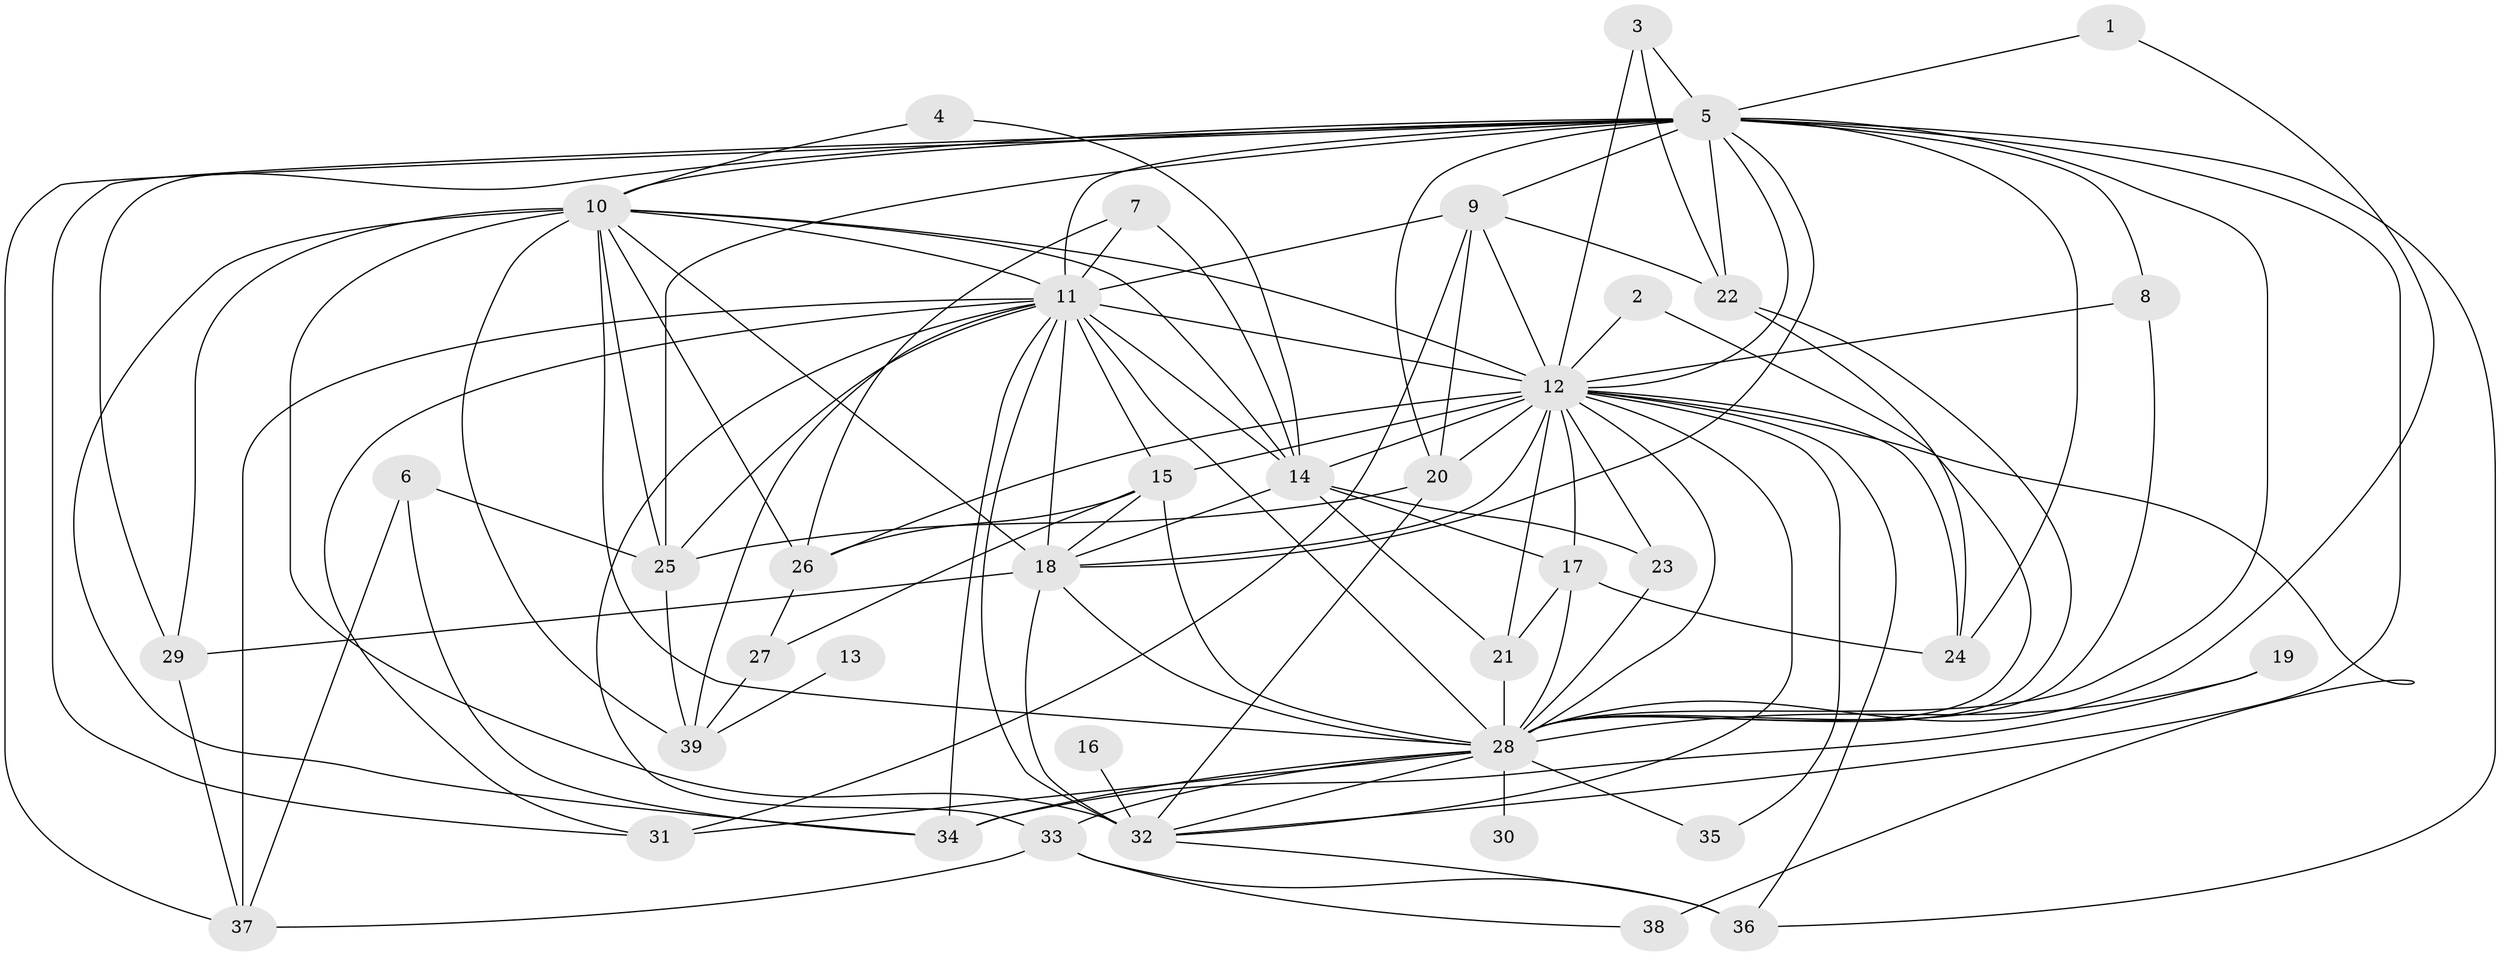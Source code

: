 // original degree distribution, {21: 0.020833333333333332, 18: 0.010416666666666666, 27: 0.020833333333333332, 16: 0.020833333333333332, 17: 0.010416666666666666, 13: 0.010416666666666666, 15: 0.010416666666666666, 2: 0.5416666666666666, 3: 0.16666666666666666, 5: 0.0625, 9: 0.010416666666666666, 4: 0.08333333333333333, 7: 0.020833333333333332, 6: 0.010416666666666666}
// Generated by graph-tools (version 1.1) at 2025/36/03/04/25 23:36:27]
// undirected, 39 vertices, 113 edges
graph export_dot {
  node [color=gray90,style=filled];
  1;
  2;
  3;
  4;
  5;
  6;
  7;
  8;
  9;
  10;
  11;
  12;
  13;
  14;
  15;
  16;
  17;
  18;
  19;
  20;
  21;
  22;
  23;
  24;
  25;
  26;
  27;
  28;
  29;
  30;
  31;
  32;
  33;
  34;
  35;
  36;
  37;
  38;
  39;
  1 -- 5 [weight=1.0];
  1 -- 28 [weight=1.0];
  2 -- 12 [weight=1.0];
  2 -- 28 [weight=1.0];
  3 -- 5 [weight=1.0];
  3 -- 12 [weight=1.0];
  3 -- 22 [weight=1.0];
  4 -- 10 [weight=1.0];
  4 -- 14 [weight=1.0];
  5 -- 8 [weight=1.0];
  5 -- 9 [weight=1.0];
  5 -- 10 [weight=2.0];
  5 -- 11 [weight=7.0];
  5 -- 12 [weight=2.0];
  5 -- 18 [weight=3.0];
  5 -- 20 [weight=1.0];
  5 -- 22 [weight=1.0];
  5 -- 24 [weight=1.0];
  5 -- 25 [weight=2.0];
  5 -- 28 [weight=3.0];
  5 -- 29 [weight=1.0];
  5 -- 31 [weight=1.0];
  5 -- 32 [weight=3.0];
  5 -- 36 [weight=1.0];
  5 -- 37 [weight=1.0];
  6 -- 25 [weight=1.0];
  6 -- 34 [weight=1.0];
  6 -- 37 [weight=1.0];
  7 -- 11 [weight=1.0];
  7 -- 14 [weight=1.0];
  7 -- 26 [weight=1.0];
  8 -- 12 [weight=1.0];
  8 -- 28 [weight=1.0];
  9 -- 11 [weight=2.0];
  9 -- 12 [weight=1.0];
  9 -- 20 [weight=1.0];
  9 -- 22 [weight=1.0];
  9 -- 31 [weight=1.0];
  10 -- 11 [weight=5.0];
  10 -- 12 [weight=1.0];
  10 -- 14 [weight=2.0];
  10 -- 18 [weight=1.0];
  10 -- 25 [weight=1.0];
  10 -- 26 [weight=1.0];
  10 -- 28 [weight=1.0];
  10 -- 29 [weight=2.0];
  10 -- 32 [weight=1.0];
  10 -- 34 [weight=1.0];
  10 -- 39 [weight=2.0];
  11 -- 12 [weight=4.0];
  11 -- 14 [weight=1.0];
  11 -- 15 [weight=1.0];
  11 -- 18 [weight=4.0];
  11 -- 25 [weight=1.0];
  11 -- 28 [weight=4.0];
  11 -- 31 [weight=1.0];
  11 -- 32 [weight=3.0];
  11 -- 33 [weight=1.0];
  11 -- 34 [weight=1.0];
  11 -- 37 [weight=3.0];
  11 -- 39 [weight=2.0];
  12 -- 14 [weight=1.0];
  12 -- 15 [weight=1.0];
  12 -- 17 [weight=1.0];
  12 -- 18 [weight=2.0];
  12 -- 20 [weight=1.0];
  12 -- 21 [weight=1.0];
  12 -- 23 [weight=1.0];
  12 -- 24 [weight=1.0];
  12 -- 26 [weight=2.0];
  12 -- 28 [weight=1.0];
  12 -- 32 [weight=1.0];
  12 -- 35 [weight=1.0];
  12 -- 36 [weight=1.0];
  12 -- 38 [weight=1.0];
  13 -- 39 [weight=1.0];
  14 -- 17 [weight=1.0];
  14 -- 18 [weight=1.0];
  14 -- 21 [weight=1.0];
  14 -- 23 [weight=1.0];
  15 -- 18 [weight=1.0];
  15 -- 26 [weight=1.0];
  15 -- 27 [weight=1.0];
  15 -- 28 [weight=1.0];
  16 -- 32 [weight=1.0];
  17 -- 21 [weight=1.0];
  17 -- 24 [weight=1.0];
  17 -- 28 [weight=1.0];
  18 -- 28 [weight=1.0];
  18 -- 29 [weight=1.0];
  18 -- 32 [weight=3.0];
  19 -- 28 [weight=1.0];
  19 -- 34 [weight=1.0];
  20 -- 25 [weight=1.0];
  20 -- 32 [weight=1.0];
  21 -- 28 [weight=1.0];
  22 -- 24 [weight=1.0];
  22 -- 28 [weight=1.0];
  23 -- 28 [weight=1.0];
  25 -- 39 [weight=1.0];
  26 -- 27 [weight=1.0];
  27 -- 39 [weight=1.0];
  28 -- 30 [weight=1.0];
  28 -- 31 [weight=1.0];
  28 -- 32 [weight=1.0];
  28 -- 33 [weight=1.0];
  28 -- 34 [weight=2.0];
  28 -- 35 [weight=1.0];
  29 -- 37 [weight=1.0];
  32 -- 36 [weight=1.0];
  33 -- 36 [weight=1.0];
  33 -- 37 [weight=1.0];
  33 -- 38 [weight=1.0];
}
